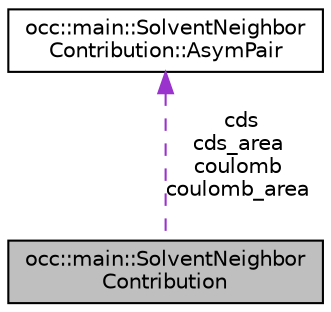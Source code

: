 digraph "occ::main::SolventNeighborContribution"
{
 // LATEX_PDF_SIZE
  bgcolor="transparent";
  edge [fontname="Helvetica",fontsize="10",labelfontname="Helvetica",labelfontsize="10"];
  node [fontname="Helvetica",fontsize="10",shape=record];
  Node1 [label="occ::main::SolventNeighbor\lContribution",height=0.2,width=0.4,color="black", fillcolor="grey75", style="filled", fontcolor="black",tooltip=" "];
  Node2 -> Node1 [dir="back",color="darkorchid3",fontsize="10",style="dashed",label=" cds\ncds_area\ncoulomb\ncoulomb_area" ,fontname="Helvetica"];
  Node2 [label="occ::main::SolventNeighbor\lContribution::AsymPair",height=0.2,width=0.4,color="black",URL="$structocc_1_1main_1_1SolventNeighborContribution_1_1AsymPair.html",tooltip=" "];
}
